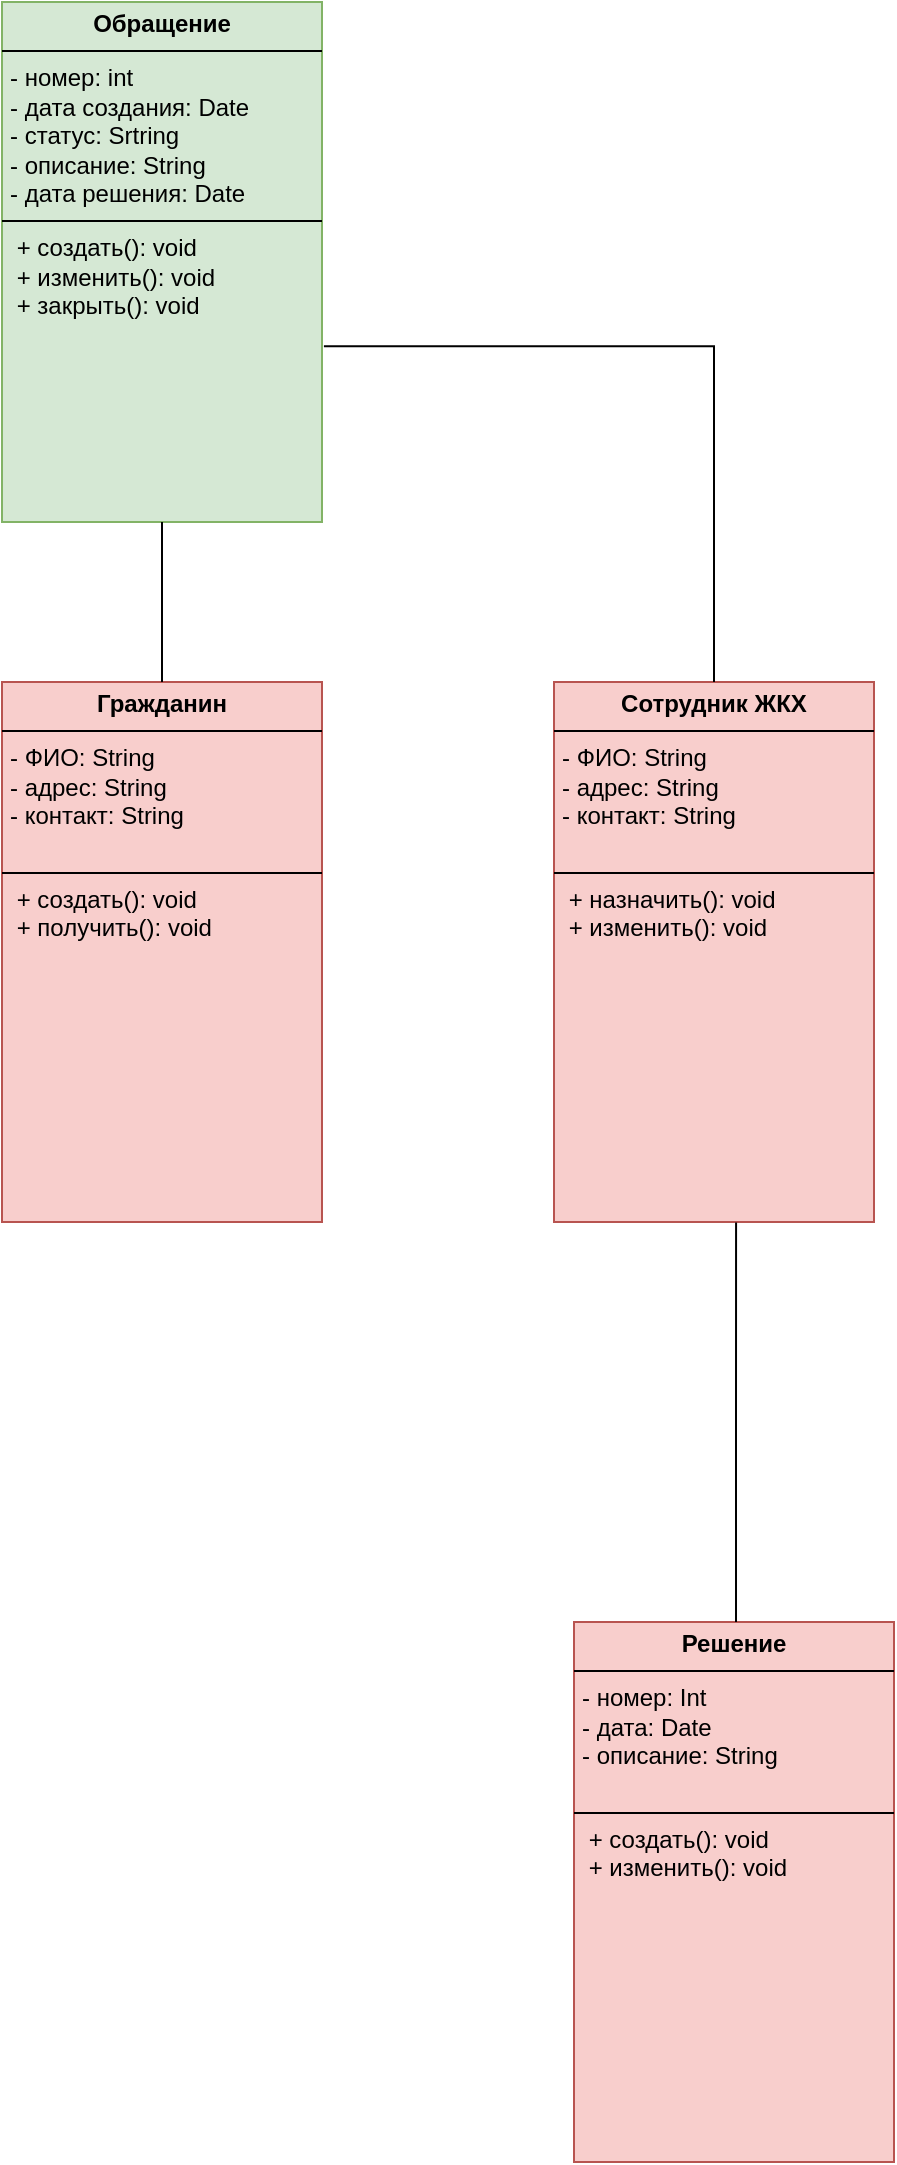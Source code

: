 <mxfile version="24.8.0">
  <diagram id="C5RBs43oDa-KdzZeNtuy" name="Page-1">
    <mxGraphModel dx="1027" dy="700" grid="1" gridSize="10" guides="1" tooltips="1" connect="1" arrows="1" fold="1" page="1" pageScale="1" pageWidth="827" pageHeight="1169" math="0" shadow="0">
      <root>
        <mxCell id="WIyWlLk6GJQsqaUBKTNV-0" />
        <mxCell id="WIyWlLk6GJQsqaUBKTNV-1" parent="WIyWlLk6GJQsqaUBKTNV-0" />
        <mxCell id="Sz3RMF_RUc_Ks7QvPvMI-2" value="&lt;p style=&quot;margin:0px;margin-top:4px;text-align:center;&quot;&gt;&lt;b&gt;Обращение&lt;/b&gt;&lt;/p&gt;&lt;hr size=&quot;1&quot; style=&quot;border-style:solid;&quot;&gt;&lt;p style=&quot;margin:0px;margin-left:4px;&quot;&gt;- номер: int&lt;/p&gt;&lt;p style=&quot;margin:0px;margin-left:4px;&quot;&gt;- дата создания: Date&lt;/p&gt;&lt;p style=&quot;margin:0px;margin-left:4px;&quot;&gt;- статус: Srtring&lt;/p&gt;&lt;p style=&quot;margin:0px;margin-left:4px;&quot;&gt;- описание: String&amp;nbsp;&lt;/p&gt;&lt;p style=&quot;margin:0px;margin-left:4px;&quot;&gt;- дата решения: Date&lt;/p&gt;&lt;hr size=&quot;1&quot; style=&quot;border-style:solid;&quot;&gt;&lt;p style=&quot;margin:0px;margin-left:4px;&quot;&gt;&amp;nbsp;+ создать(): void&amp;nbsp;&lt;/p&gt;&lt;p style=&quot;margin:0px;margin-left:4px;&quot;&gt;&amp;nbsp;+ изменить(): void&lt;/p&gt;&lt;p style=&quot;margin:0px;margin-left:4px;&quot;&gt;&lt;span style=&quot;background-color: initial;&quot;&gt;&amp;nbsp;+ закрыть(): void&amp;nbsp;&lt;/span&gt;&amp;nbsp;&lt;/p&gt;" style="verticalAlign=top;align=left;overflow=fill;html=1;whiteSpace=wrap;fillColor=#d5e8d4;strokeColor=#82b366;" vertex="1" parent="WIyWlLk6GJQsqaUBKTNV-1">
          <mxGeometry x="334" y="60" width="160" height="260" as="geometry" />
        </mxCell>
        <mxCell id="Sz3RMF_RUc_Ks7QvPvMI-4" value="&lt;p style=&quot;margin:0px;margin-top:4px;text-align:center;&quot;&gt;&lt;b&gt;Гражданин&lt;/b&gt;&lt;/p&gt;&lt;hr size=&quot;1&quot; style=&quot;border-style:solid;&quot;&gt;&lt;p style=&quot;margin:0px;margin-left:4px;&quot;&gt;&lt;span style=&quot;background-color: initial;&quot;&gt;- ФИО: String&lt;/span&gt;&lt;/p&gt;&lt;p style=&quot;margin:0px;margin-left:4px;&quot;&gt;&lt;span style=&quot;background-color: initial;&quot;&gt;- адрес: String&lt;/span&gt;&lt;/p&gt;&lt;p style=&quot;margin:0px;margin-left:4px;&quot;&gt;&lt;span style=&quot;background-color: initial;&quot;&gt;- контакт: String&lt;/span&gt;&lt;/p&gt;&lt;p style=&quot;margin:0px;margin-left:4px;&quot;&gt;&lt;span style=&quot;background-color: initial;&quot;&gt;&lt;br&gt;&lt;/span&gt;&lt;/p&gt;&lt;hr size=&quot;1&quot; style=&quot;border-style:solid;&quot;&gt;&lt;p style=&quot;margin:0px;margin-left:4px;&quot;&gt;&amp;nbsp;+ создать(): void&amp;nbsp;&lt;/p&gt;&lt;p style=&quot;margin:0px;margin-left:4px;&quot;&gt;&amp;nbsp;+ получить(): void&lt;/p&gt;&lt;p style=&quot;margin:0px;margin-left:4px;&quot;&gt;&lt;span style=&quot;background-color: initial;&quot;&gt;&amp;nbsp;&amp;nbsp;&lt;/span&gt;&amp;nbsp;&lt;/p&gt;" style="verticalAlign=top;align=left;overflow=fill;html=1;whiteSpace=wrap;fillColor=#f8cecc;strokeColor=#b85450;" vertex="1" parent="WIyWlLk6GJQsqaUBKTNV-1">
          <mxGeometry x="334" y="400" width="160" height="270" as="geometry" />
        </mxCell>
        <mxCell id="Sz3RMF_RUc_Ks7QvPvMI-14" value="" style="endArrow=none;html=1;edgeStyle=orthogonalEdgeStyle;rounded=0;exitX=0.5;exitY=1;exitDx=0;exitDy=0;entryX=0.5;entryY=0;entryDx=0;entryDy=0;" edge="1" parent="WIyWlLk6GJQsqaUBKTNV-1" source="Sz3RMF_RUc_Ks7QvPvMI-2" target="Sz3RMF_RUc_Ks7QvPvMI-4">
          <mxGeometry relative="1" as="geometry">
            <mxPoint x="410" y="340" as="sourcePoint" />
            <mxPoint x="470" y="380" as="targetPoint" />
            <Array as="points">
              <mxPoint x="414" y="370" />
              <mxPoint x="414" y="370" />
            </Array>
          </mxGeometry>
        </mxCell>
        <mxCell id="Sz3RMF_RUc_Ks7QvPvMI-17" value="&lt;p style=&quot;margin:0px;margin-top:4px;text-align:center;&quot;&gt;&lt;b&gt;Сотрудник ЖКХ&lt;/b&gt;&lt;/p&gt;&lt;hr size=&quot;1&quot; style=&quot;border-style:solid;&quot;&gt;&lt;p style=&quot;margin:0px;margin-left:4px;&quot;&gt;&lt;span style=&quot;background-color: initial;&quot;&gt;- ФИО: String&lt;/span&gt;&lt;/p&gt;&lt;p style=&quot;margin:0px;margin-left:4px;&quot;&gt;&lt;span style=&quot;background-color: initial;&quot;&gt;- адрес: String&lt;/span&gt;&lt;/p&gt;&lt;p style=&quot;margin:0px;margin-left:4px;&quot;&gt;&lt;span style=&quot;background-color: initial;&quot;&gt;- контакт: String&lt;/span&gt;&lt;/p&gt;&lt;p style=&quot;margin:0px;margin-left:4px;&quot;&gt;&lt;span style=&quot;background-color: initial;&quot;&gt;&lt;br&gt;&lt;/span&gt;&lt;/p&gt;&lt;hr size=&quot;1&quot; style=&quot;border-style:solid;&quot;&gt;&lt;p style=&quot;margin:0px;margin-left:4px;&quot;&gt;&amp;nbsp;+ назначить(): void&amp;nbsp;&lt;/p&gt;&lt;p style=&quot;margin:0px;margin-left:4px;&quot;&gt;&amp;nbsp;+ изменить(): void&lt;/p&gt;&lt;p style=&quot;margin:0px;margin-left:4px;&quot;&gt;&lt;span style=&quot;background-color: initial;&quot;&gt;&amp;nbsp;&amp;nbsp;&lt;/span&gt;&amp;nbsp;&lt;/p&gt;" style="verticalAlign=top;align=left;overflow=fill;html=1;whiteSpace=wrap;fillColor=#f8cecc;strokeColor=#b85450;" vertex="1" parent="WIyWlLk6GJQsqaUBKTNV-1">
          <mxGeometry x="610" y="400" width="160" height="270" as="geometry" />
        </mxCell>
        <mxCell id="Sz3RMF_RUc_Ks7QvPvMI-19" value="" style="endArrow=none;html=1;edgeStyle=orthogonalEdgeStyle;rounded=0;entryX=0.5;entryY=0;entryDx=0;entryDy=0;exitX=1.006;exitY=0.662;exitDx=0;exitDy=0;exitPerimeter=0;" edge="1" parent="WIyWlLk6GJQsqaUBKTNV-1" source="Sz3RMF_RUc_Ks7QvPvMI-2" target="Sz3RMF_RUc_Ks7QvPvMI-17">
          <mxGeometry relative="1" as="geometry">
            <mxPoint x="570" y="290" as="sourcePoint" />
            <mxPoint x="740" y="280" as="targetPoint" />
            <Array as="points">
              <mxPoint x="690" y="232" />
            </Array>
          </mxGeometry>
        </mxCell>
        <mxCell id="Sz3RMF_RUc_Ks7QvPvMI-22" value="&lt;p style=&quot;margin:0px;margin-top:4px;text-align:center;&quot;&gt;&lt;b&gt;Решение&lt;/b&gt;&lt;/p&gt;&lt;hr size=&quot;1&quot; style=&quot;border-style:solid;&quot;&gt;&lt;p style=&quot;margin:0px;margin-left:4px;&quot;&gt;- номер: Int&lt;/p&gt;&lt;p style=&quot;margin:0px;margin-left:4px;&quot;&gt;- дата: Date&lt;/p&gt;&lt;p style=&quot;margin:0px;margin-left:4px;&quot;&gt;- описание: String&lt;/p&gt;&lt;p style=&quot;margin:0px;margin-left:4px;&quot;&gt;&lt;span style=&quot;background-color: initial;&quot;&gt;&lt;br&gt;&lt;/span&gt;&lt;/p&gt;&lt;hr size=&quot;1&quot; style=&quot;border-style:solid;&quot;&gt;&lt;p style=&quot;margin:0px;margin-left:4px;&quot;&gt;&amp;nbsp;+ создать(): void&amp;nbsp;&lt;/p&gt;&lt;p style=&quot;margin:0px;margin-left:4px;&quot;&gt;&amp;nbsp;+ изменить(): void&lt;/p&gt;&lt;p style=&quot;margin:0px;margin-left:4px;&quot;&gt;&lt;span style=&quot;background-color: initial;&quot;&gt;&amp;nbsp;&amp;nbsp;&lt;/span&gt;&amp;nbsp;&lt;/p&gt;" style="verticalAlign=top;align=left;overflow=fill;html=1;whiteSpace=wrap;fillColor=#f8cecc;strokeColor=#b85450;" vertex="1" parent="WIyWlLk6GJQsqaUBKTNV-1">
          <mxGeometry x="620" y="870" width="160" height="270" as="geometry" />
        </mxCell>
        <mxCell id="Sz3RMF_RUc_Ks7QvPvMI-23" value="" style="endArrow=none;html=1;edgeStyle=orthogonalEdgeStyle;rounded=0;entryX=0.527;entryY=0;entryDx=0;entryDy=0;entryPerimeter=0;exitX=0.569;exitY=1.001;exitDx=0;exitDy=0;exitPerimeter=0;" edge="1" parent="WIyWlLk6GJQsqaUBKTNV-1" source="Sz3RMF_RUc_Ks7QvPvMI-17">
          <mxGeometry relative="1" as="geometry">
            <mxPoint x="699" y="680" as="sourcePoint" />
            <mxPoint x="701.01" y="870" as="targetPoint" />
            <Array as="points" />
          </mxGeometry>
        </mxCell>
      </root>
    </mxGraphModel>
  </diagram>
</mxfile>
